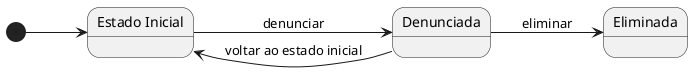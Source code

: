 @startuml
left to right direction

[*] --> estado

state "Estado Inicial" as estado {
}

state Denunciada {

}

state Eliminada {

}


estado --> Denunciada : denunciar
Denunciada   --> Eliminada: eliminar
Denunciada  --> estado: voltar ao estado inicial


@enduml